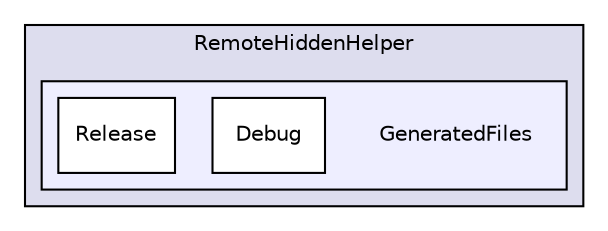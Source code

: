 digraph "C:/Projekte/RemoteRepros/RemoteHiddenHelper/RemoteHiddenHelper/GeneratedFiles" {
  compound=true
  node [ fontsize="10", fontname="Helvetica"];
  edge [ labelfontsize="10", labelfontname="Helvetica"];
  subgraph clusterdir_1804a18be0c17af36b21e98eb4016dfa {
    graph [ bgcolor="#ddddee", pencolor="black", label="RemoteHiddenHelper" fontname="Helvetica", fontsize="10", URL="dir_1804a18be0c17af36b21e98eb4016dfa.html"]
  subgraph clusterdir_727fae4df33867bdb9b0ced9592f10ed {
    graph [ bgcolor="#eeeeff", pencolor="black", label="" URL="dir_727fae4df33867bdb9b0ced9592f10ed.html"];
    dir_727fae4df33867bdb9b0ced9592f10ed [shape=plaintext label="GeneratedFiles"];
    dir_77bd47f01a72a8a8a652f7e2b704fe9c [shape=box label="Debug" color="black" fillcolor="white" style="filled" URL="dir_77bd47f01a72a8a8a652f7e2b704fe9c.html"];
    dir_b10ee061269c133733cafbe1b8d75be5 [shape=box label="Release" color="black" fillcolor="white" style="filled" URL="dir_b10ee061269c133733cafbe1b8d75be5.html"];
  }
  }
}
